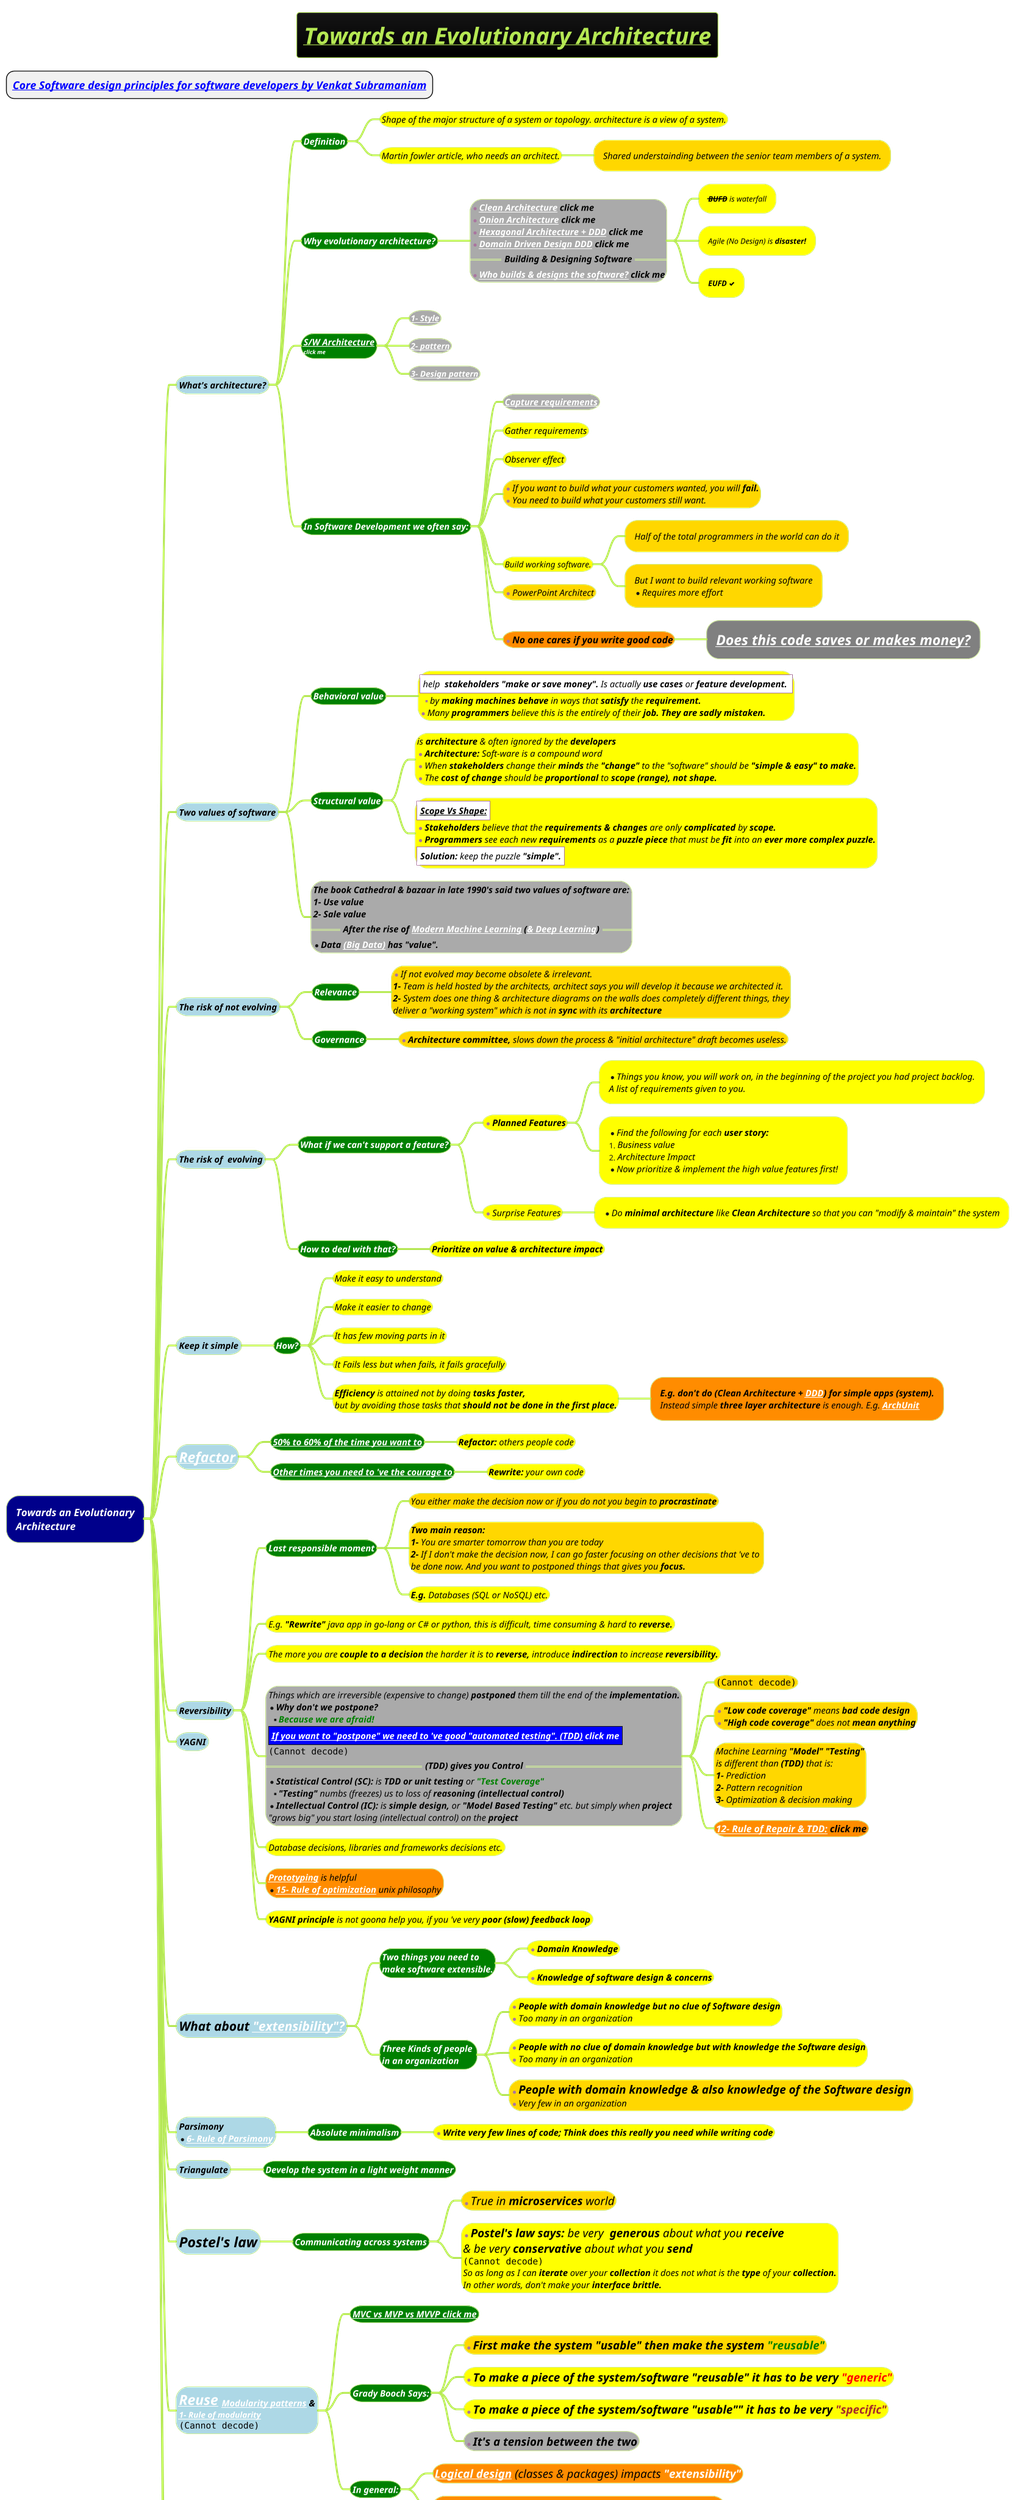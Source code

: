 @startmindmap
title =<i><b><u>Towards an Evolutionary Architecture
* ===<i><b>[[docs/3-programming-languages/Venkat-Subramaniam/Core-Software-design-principles-for-software-developers.puml Core Software design principles for software developers by Venkat Subramaniam]]
!theme hacker

*[#darkblue] <color:white><i>Towards an Evolutionary\n<color:white><i>Architecture
**[#lightblue] <i><color #black><size:14>What's architecture?
***[#green] <i><color #white><b><size:14>Definition
****[#yellow] <i><color #black><size:14>Shape of the major structure of a system or topology. architecture is a view of a system.
****[#yellow] <i><color #black><size:14>Martin fowler article, who needs an architect.
*****[#gold] <i><color #black><size:14>Shared understainding between the senior team members of a system.
***[#green] <b><i><color #white><size:14>Why evolutionary architecture?

****[#a]:*<b><i><color #black><size:14>[[docs/3-programming-languages/Venkat-Subramaniam/images/img_27.png Clean Architecture]] click me
*<b><i><color #black><size:14>[[docs/3-programming-languages/Venkat-Subramaniam/images/img_58.jpg Onion Architecture]] click me
*<i><color #black><size:14><b>[[docs/3-programming-languages/Venkat-Subramaniam/images/img_26.png Hexagonal Architecture + DDD]] click me
*<i><color #black><size:14><b>[[docs/3-programming-languages/Venkat-Subramaniam/images/img_97.png Domain Driven Design DDD]] click me
==<i><color #black><size:14><b>Building & Designing Software==
*<b><i><color #black><size:14>[[docs/3-programming-languages/Venkat-Subramaniam/images/img_63.png Who builds & designs the software?]] click me;
*****[#yellow] <i><color #black><size:12>**--BUFD--** is waterfall
*****[#yellow] <i><color #black><size:12>Agile (No Design) is <b>disaster!
*****[#yellow] <i><color #black><size:12><b>EUFD <&check>

***[#green] <i><color #white><b><size:14>[[docs/3-programming-languages/Venkat-Subramaniam/images/img_73.png S/W Architecture]]\n<b><i><color #black><size:9><color:white>click me
****[#a] <b><i><color #black><size:13>[[docs/3-programming-languages/Venkat-Subramaniam/images/img_74.png 1- Style]]
****[#a] <b><i><color #black><size:13>[[docs/3-programming-languages/Venkat-Subramaniam/images/img_77.png 2- pattern]]
****[#a] <b><i><color #black><size:13>[[docs/3-programming-languages/Venkat-Subramaniam/images/img_75.png 3- Design pattern]]
***[#green] <b><i><color #white><size:14>In Software Development we often say:
****[#a] <b><i><color #black><size:14>[[docs/3-programming-languages/Venkat-Subramaniam/images/img_138.png Capture requirements]]
****[#yellow] <i><color #black><size:14>Gather requirements
****[#yellow] <i><color #black><size:14>Observer effect
****[#gold] *<i><color #black><size:14>If you want to build what your customers wanted, you will <b>fail.\n*<i><color #black><size:14>You need to build what your customers still want.
****[#yellow] <i><color #black><size:13>Build working software.
*****[#gold] <i><color #black><size:14>Half of the total programmers in the world can do it
*****[#gold] <i><color #black><size:14>But I want to build relevant working software\n*<i><color #black><size:14>Requires more effort
****[#gold] *<i><color #black><size:14>PowerPoint Architect
****[#darkorange] *<i><color #black><size:15><b>No one cares if you write good code
*****[#grey] <i><color #black><size:22><b>[[docs/3-programming-languages/Venkat-Subramaniam/images/img_59.png Does this code saves or makes money?]]
**[#lightblue] <i><color #black><size:14><b>Two values of software
***[#green] <i><color #white><size:14><b>Behavioral value
****[#yellow]:|<#white><i><color #black><size:14>help  **stakeholders** <b>"make or save money".</b> Is actually **use cases** or <b>feature development. |
**<i><color #black><size:14>by **making machines behave** in ways that **satisfy** the <b>requirement.
*<i><color #black><size:14>Many **programmers** believe this is the entirely of their <b>job. They are sadly mistaken.;
***[#green] <i><color #white><size:14><b>Structural value
****[#yellow]:<i><color #black><size:14>is **architecture** & often ignored by the <b>developers
*<i><color #black><size:14>**Architecture:** Soft-ware is a compound word
*<i><color #black><size:14>When **stakeholders** change their **minds** the **"change"** to the "software" should be <b>"simple & easy" to make.
*<i><color #black><size:14>The **cost of change** should be **proportional** to <b>scope (range), not shape.;
****[#yellow]:|<#white><i><color #black><size:14><b><u>Scope Vs Shape:|
*<i><color #black><size:14>**Stakeholders** believe that the **requirements & changes** are only **complicated** by <b>scope.
*<i><color #black><size:14>**Programmers** see each new **requirements** as a **puzzle piece** that must be **fit** into an <b>ever more complex puzzle.
|<#white><i><color #black><size:14>**Solution:** keep the puzzle **"simple".**|;
***[#a]:<i><color #black><size:14><b>The book Cathedral & bazaar in late 1990's said two values of software are:
<i><color #black><size:14><b>1- Use value
<i><color #black><size:14><b>2- Sale value
==<i><color #black><size:14><b>After the rise of [[docs/AI-ML-DL-Data-Science-and-BigData/machine-learning-ML/Modern-Machine-Learning.puml Modern Machine Learning]] ([[docs/AI-ML-DL-Data-Science-and-BigData/machine-learning-ML/3-deep-learning-DL/Deep-Learning.puml & Deep Learning]])==
*<i><color #black><size:14><b>Data [[docs/AI-ML-DL-Data-Science-and-BigData/big-data/big-data.puml (Big Data)]] has "value".;
**[#lightblue] <i><color #black><size:14>The risk of not evolving
***[#green] <b><i><color #white><size:14>Relevance
****[#gold]:*<i><color #black><size:14>If not evolved may become obsolete & irrelevant.
<i><color #black><size:14>**1-** Team is held hosted by the architects, architect says you will develop it because we architected it.
<i><color #black><size:14>**2-** System does one thing & architecture diagrams on the walls does completely different things, they
<i><color #black><size:14>deliver a "working system" which is not in **sync** with its <b>architecture;
***[#green] <b><i><color #white><size:14>Governance
****[#gold] *<i><color #black><size:14>**Architecture committee,** slows down the process & "initial architecture" draft becomes useless.
**[#lightblue] <i><color #black><size:14>The risk of  evolving
***[#green] <b><i><color #white><size:14>What if we can't support a feature?
****[#yellow] *<i><color #black><size:14><b>Planned Features
*****[#yellow] *<i><color #black><size:14>Things you know, you will work on, in the beginning of the project you had project backlog. \n<i><color #black><size:14>A list of requirements given to you.
*****[#yellow] *<i><color #black><size:14>Find the following for each <b>user story:\n#<i><color #black><size:14>Business value\n#<i><color #black><size:14>Architecture Impact\n*<i><color #black><size:14>Now prioritize & implement the high value features first!
****[#yellow] *<i><color #black><size:14>Surprise Features
*****[#yellow] *<i><color #black><size:14>Do **minimal architecture** like **Clean Architecture** so that you can "modify & maintain" the system
***[#green] <i><color #white><b><size:14>How to deal with that?
****[#yellow] <b><i><color #black><size:14>Prioritize on value & architecture impact
**[#lightblue] <i><color #black><size:14>Keep it simple
***[#green] <i><color #white><b><size:14>How?
****[#yellow] <i><color #black><size:14>Make it easy to understand
****[#yellow] <i><color #black><size:14>Make it easier to change
****[#yellow] <i><color #black><size:14>It has few moving parts in it
****[#yellow] <i><color #black><size:14>It Fails less but when fails, it fails gracefully
****[#yellow] <i><color #black><size:14><b>Efficiency</b> is attained not by doing <b>tasks faster,\n<i><color #black><size:14>but by avoiding those tasks that <b>should not be done in the first place.
*****[#darkorange] <i><color #black><size:14><b>E.g. don't do (Clean Architecture + [[docs/3-programming-languages/Venkat-Subramaniam/images/img_55.jpg DDD]]) for simple apps (system).\n<i><color #black><size:14>Instead simple **three layer architecture** is enough. E.g. <b>[[docs/3-programming-languages/clean-architecture/archunit.adoc ArchUnit]]
**[#lightblue] <i><color #black><size:22>[[docs/3-programming-languages/Venkat-Subramaniam/images/img_52.png Refactor]]
***[#green] <b><i><color #white><size:14>[[docs/3-programming-languages/Venkat-Subramaniam/images/img_131.png 50% to 60% of the time you want to]]
****[#yellow] <i><color #black><size:14><b>Refactor:</b> others people code
***[#green] <b><i><color #white><size:14>[[docs/3-programming-languages/Venkat-Subramaniam/images/img_131.png Other times you need to 've the courage to]]
****[#yellow] <i><color #black><size:14><b>Rewrite:</b> your own code
**[#lightblue] <i><color #black><size:14>Reversibility
***[#green] <b><i><color #white><size:14>Last responsible moment
****[#gold] <i><color #black><size:14>You either make the decision now or if you do not you begin to <b>procrastinate
****[#gold] <i><color #black><size:14><b>Two main reason: \n<i><color #black><size:14>**1-** You are smarter tomorrow than you are today\n<i><color #black><size:14>**2-** If I don't make the decision now, I can go faster focusing on other decisions that 've to \n<i><color #black><size:14>be done now. And you want to postponed things that gives you <b>focus.
****[#yellow] <i><color #black><size:14><b>E.g.</b> Databases (SQL or NoSQL) etc.
***[#yellow] <i><color #black><size:14>E.g. **"Rewrite"** java app in go-lang or C# or python, this is difficult, time consuming & hard to <b>reverse.
***[#yellow] <i><color #black><size:14>The more you are **couple to a decision** the harder it is to **reverse,** introduce **indirection** to increase <b>reversibility.
***[#a]:<i><color #black><size:14>Things which are irreversible (expensive to change) **postponed** them till the end of the <b>implementation.
*<b><i><color #black><size:14>Why don't we postpone?
**<b><i><color #green><size:14>Because we are afraid!
|<#blue><b><i><color #white><size:14>[[docs/books/1-books-backlog/software-testing/automated-testing.puml If you want to "postpone" we need to 've good "automated testing". (TDD)]] click me|
<img:images/img_43.png{scale=.86}>
==<i><color #black><size:14><b>(TDD) gives you Control==
*<i><color #black><size:14><b>Statistical Control (SC):</b> is **TDD or unit testing** or <b><color:green>"Test Coverage"
**<i><color #black><size:14><b>"Testing"</b> numbs (freezes) us to loss of <b>reasoning (intellectual control)
*<i><color #black><size:14><b>Intellectual Control (IC):</b> is **simple design,** or <b>"Model Based Testing"</b> etc. but simply when <b>project
<i><color #black><size:14>"grows big" you start losing (intellectual control) on the <b>project;
****[#gold] <i><color #black><size:14><img:images/img_35.png{scale=0.7}>
****[#gold] *<i><color #black><size:14>**"Low code coverage"** means **bad code design** \n*<i><color #black><size:14>**"High code coverage"** does not <b>mean anything
****[#gold] <i><color #black><size:14>Machine Learning <b>"Model" "Testing"\n<i><color #black><size:14>is different than <b>(TDD)</b> that is:\n<i><color #black><size:14>**1-** Prediction\n<i><color #black><size:14>**2-** Pattern recognition\n<i><color #black><size:14>**3-** Optimization & decision making
****[#darkorange] <i><color #black><size:15><b>[[docs/3-programming-languages/Venkat-Subramaniam/Unix-Philosophy.puml 12- Rule of Repair & TDD:]] click me
***[#yellow] <i><color #black><size:14>Database decisions, libraries and frameworks decisions etc.
***[#darkorange] <i><color #black><size:14>**[[docs/1-Requirement-Engineering/MVP-PoC-and-case-study/Prototyping.puml Prototyping]]** is helpful\n*<i><color #black><size:14>**[[docs/3-programming-languages/Venkat-Subramaniam/Unix-Philosophy.puml 15- Rule of optimization]]** unix philosophy
***[#yellow] <i><color #black><size:14>**YAGNI principle** is not goona help you, if you 've very <b>poor (slow) feedback loop
**[#lightblue] <i><color #black><size:14>YAGNI
**[#lightblue] <i><color #black><size:20>What about <color #white>[[docs/3-programming-languages/Venkat-Subramaniam/Core-Software-design-principles-for-software-developers.puml "extensibility"?]]
***[#green] <i><color #white><b><size:14>Two things you need to \n<i><color #white><b><size:14>make software extensible.
****[#yellow] *<i><color #black><size:14><b>Domain Knowledge
****[#yellow] *<i><color #black><size:14><b>Knowledge of software design & concerns
***[#green] <i><color #white><b><size:14>Three Kinds of people \n<i><color #white><b><size:14>in an organization
****[#yellow] *<i><color #black><size:14><b>People with domain knowledge but no clue of Software design\n*<i><color #black><size:14>Too many in an organization
****[#yellow] *<i><color #black><size:14><b>People with no clue of domain knowledge but with knowledge the Software design\n*<i><color #black><size:14>Too many in an organization
****[#gold] *<i><color #black><size:18><b>People with domain knowledge & also knowledge of the Software design\n*<i><color #black><size:14>Very few in an organization
**[#lightblue] <i><color #black><size:14>Parsimony\n*<i><color #black><size:14>[[docs/3-programming-languages/Venkat-Subramaniam/Unix-Philosophy.puml 6- Rule of Parsimony]]
***[#green] <i><color #white><b><size:14>Absolute minimalism
****[#yellow] *<i><color #black><size:14><b>Write very few lines of code; Think does this really you need while writing code
**[#lightblue] <i><color #black><size:14>Triangulate
***[#green] <i><color #white><b><size:14>Develop the system in a light weight manner
**[#lightblue] <i><color #black><size:22>Postel's law
***[#green] <i><color #white><b><size:14>Communicating across systems
****[#gold] *<i><color #black><size:18>True in **microservices** world
****[#yellow] *<i><color #black><size:18><b>Postel's law says:</b> be very  <b>generous</b> about what you <b>receive\n<i><color #black><size:18>& be very <b>conservative</b> about what you <b>send\n<img:images/img_28.png{scale=1}>\n<i><color #black><size:14>So as long as I can **iterate** over your **collection** it does not what is the **type** of your <b>collection.\n<i><color #black><size:14>In other words, don't make your <b>interface brittle.
**[#lightblue] <i><color #black><size:22>[[docs/3-programming-languages/Venkat-Subramaniam/images/img_64.png Reuse]] <size:14>[[https://dzone.com/refcardz/patterns-modular-architecture Modularity patterns]] &\n<i><size:13>[[docs/3-programming-languages/Venkat-Subramaniam/Unix-Philosophy.puml 1- Rule of modularity]]\n<img:images/img_41.png{scale=0.7}>
***[#green] <i><color #white><b><size:14>[[docs/3-programming-languages/Venkat-Subramaniam/images/img_137.jpg MVC vs MVP vs MVVP click me]]
***[#green] <i><color #white><b><size:14>Grady Booch Says:
****[#gold] *<i><color #black><size:18><b>First make the system "usable" then make the system <color #green>"reusable"
****[#yellow] *<i><color #black><size:18><b>To make a piece of the system/software "reusable" it has to be very<color #red> "generic"
****[#yellow] *<i><color #black><size:18><b>To make a piece of the system/software "usable"" it has to be very <color #brown>"specific"
****[#a] *<i><color #black><size:18><b>It's a tension between the two
***[#green] <i><color #white><b><size:14>In general:
****[#darkorange] <i><color #black><size:18>**[[docs/3-programming-languages/Venkat-Subramaniam/Core-Software-design-principles-for-software-developers.puml Logical design]]** (classes & packages) impacts <color #white><b>"extensibility"
****[#darkorange] <i><color #black><size:18>**[[docs/3-programming-languages/Venkat-Subramaniam/Core-Software-design-principles-for-software-developers.puml Physical design]]** (.jar) impacts <color #white><b>"re-usability & usability"
**[#lightblue]:<i><color #black><size:18>[[docs/3-programming-languages/Library-vs-Framework.puml Minimize libraries & frameworks]]
==<i><color #black><size:14>Minimizing frameworks. How?==
<img:images/img_31.png{scale=0.84}> <img:images/img_34.png>
==<i><color #black><size:14>Minimizing Libraries. How?==
<img:images/img_56.jpg{scale=.75}>
<i><color #black><size:15>"interface" minimizes the "surface area" of "coupling code" & ease's replacing "library";
***[#yellow] <i><color #black><size:14>in the system, otherwise it is **"infatuation"** with the <b>"technology"
***[#yellow] <i><color #black><size:14>Don't **build** what you can **buy/download.** Don't **buy/download** what you don't <b>need!\n*<i><color #black><size:14>"To slaughter a goat for a single grain". You could **buy** the **needed grain** from <b>market!
***[#gold] <i><color #black><size:14>If we're going to 've a **delivery independent architecture**, we 've to start with \n<i><color #black><size:14><b>delivery independent <color:#brown>"use cases"
***[#a]:<i><color #black><size:14>There is nothing wrong with **[[docs/3-programming-languages/Venkat-Subramaniam/images/img_56.png outside-in or inside-out approach]]** so long as you **decouple**
<i><color #black><size:14>your **business rules** from them.
==<i><color #black><size:16>**Inside-out** <color:yellow>(Low-level analysis & design)==
*<i><color #black><size:16>**Inside-out:** approach is (1st <u>**analyze & design entities & use cases layer**)
<i><color #yellow><b><size:16>1- Entities
<i><color #brown><b><size:16>2- Use Cases [[docs/2-uml/requirements-and-design-with-plantuml/1-use-cases-or-features/use-case-2-0-overview.puml click me]] or [[docs/1-Requirement-Engineering/VU-course/Event-Storming-technique.adoc Event Storming]] or etc.
==<i><color #black><size:16>**Outside-in** <color:blue>(High-level analysis & design)==
*<i><color #black><size:16>**Outside-in:** approach (1st select right tools, integrations etc. for app development)
<i><color #green><b><size:15>4- Outer most layer <color #white>(Databases, Devices, External interfaces, Web, UI/UX etc.)
**<i><color #green><b><size:12>E.g. [[docs/books/1-books-backlog/DBMS/Designing-Data-Intensive-Applications.puml NFR technology constraints]], seldom "client" tells "explicitly" if not they still exist "implicitly"
**<i><color #green><b><size:12>E.g. [[docs/books/1-books-backlog/DBMS/Designing-Data-Intensive-Applications.puml SQL or NoSQL]]
**<i><color #green><b><size:12>E.g. CLI or [[docs/1-Requirement-Engineering/MVP-PoC-and-case-study/UI-UX.puml GUI (UI/UX)]]
**<i><color #green><b><size:12>E.g. [[docs/3-programming-languages/Venkat-Subramaniam/images/external-interfaces-or-APIs.png External Interfaces (APIs)]] or [[docs/1-Requirement-Engineering/APIs-design/types-of-APIs-Integration.puml Types of API integration]] or [[docs/1-Requirement-Engineering/APIs-design/Using-an-API.puml Using an API]] or [[docs/1-Requirement-Engineering/APIs-design/Designing-API.puml Designing API]]
**<i><color #green><b><size:12>E.g. [[docs/3-programming-languages/Venkat-Subramaniam/Designing-Reactive-Systems.puml Sync or Async]] (reactive system)
**<i><color #green><b><size:12>E.g. [[docs/3-programming-languages/Ola-Bini's-Language-Pyramid.puml Ola Bini's Language Pyramid]] or [[a Compiled vs Interpreted]] or [[a Structured vs FP vs OOP]]
**<i><color #green><b><size:12>E.g. [[docs/1-Requirement-Engineering/levels-of-distributed-system/Centralized-System.puml Centralized]] or [[docs/AI-ML-DL-Data-Science-and-BigData/data-science/designing-data-intensive-applications/Distributed-Systems.puml Distributed]]
**<i><color #green><b><size:12>E.g. [[docs/AI-ML-DL-Data-Science-and-BigData/data-science/data-engineering/Cloud-vs-On-Premise.puml On-premise or cloud or multi-cloud]] or [[docs/cloud-computing/Cloud-Native.puml cloud native]]
**<i><color #green><b><size:12>E.g. [[docs/books/1-books-backlog/operating-system/Linux-operating-system.puml O/S open source e.g. Linux]] or [[a proprietary e.g. Windows]]
**<i><color #green><b><size:12>E.g. [[a Brownfield]] (maintenance) or [[a Greenfield]] (new project)
**<i><color #green><b><size:12>E.g. [[docs/blockchain/Blockchain-System-Design.puml Blockchain (value exchange)]] or [[docs/blockchain/Blockchain-System-Design.puml Internet/Web (info. exchange)]] or Without internet etc.
==<i><color #black><size:16><b>Conclusion==
*<i><color #black><b><size:14>In reality a mix of both "inside-out & outside-in" is used.;
**[#lightblue] <i><color #black><size:14>Summary

@endmindmap
